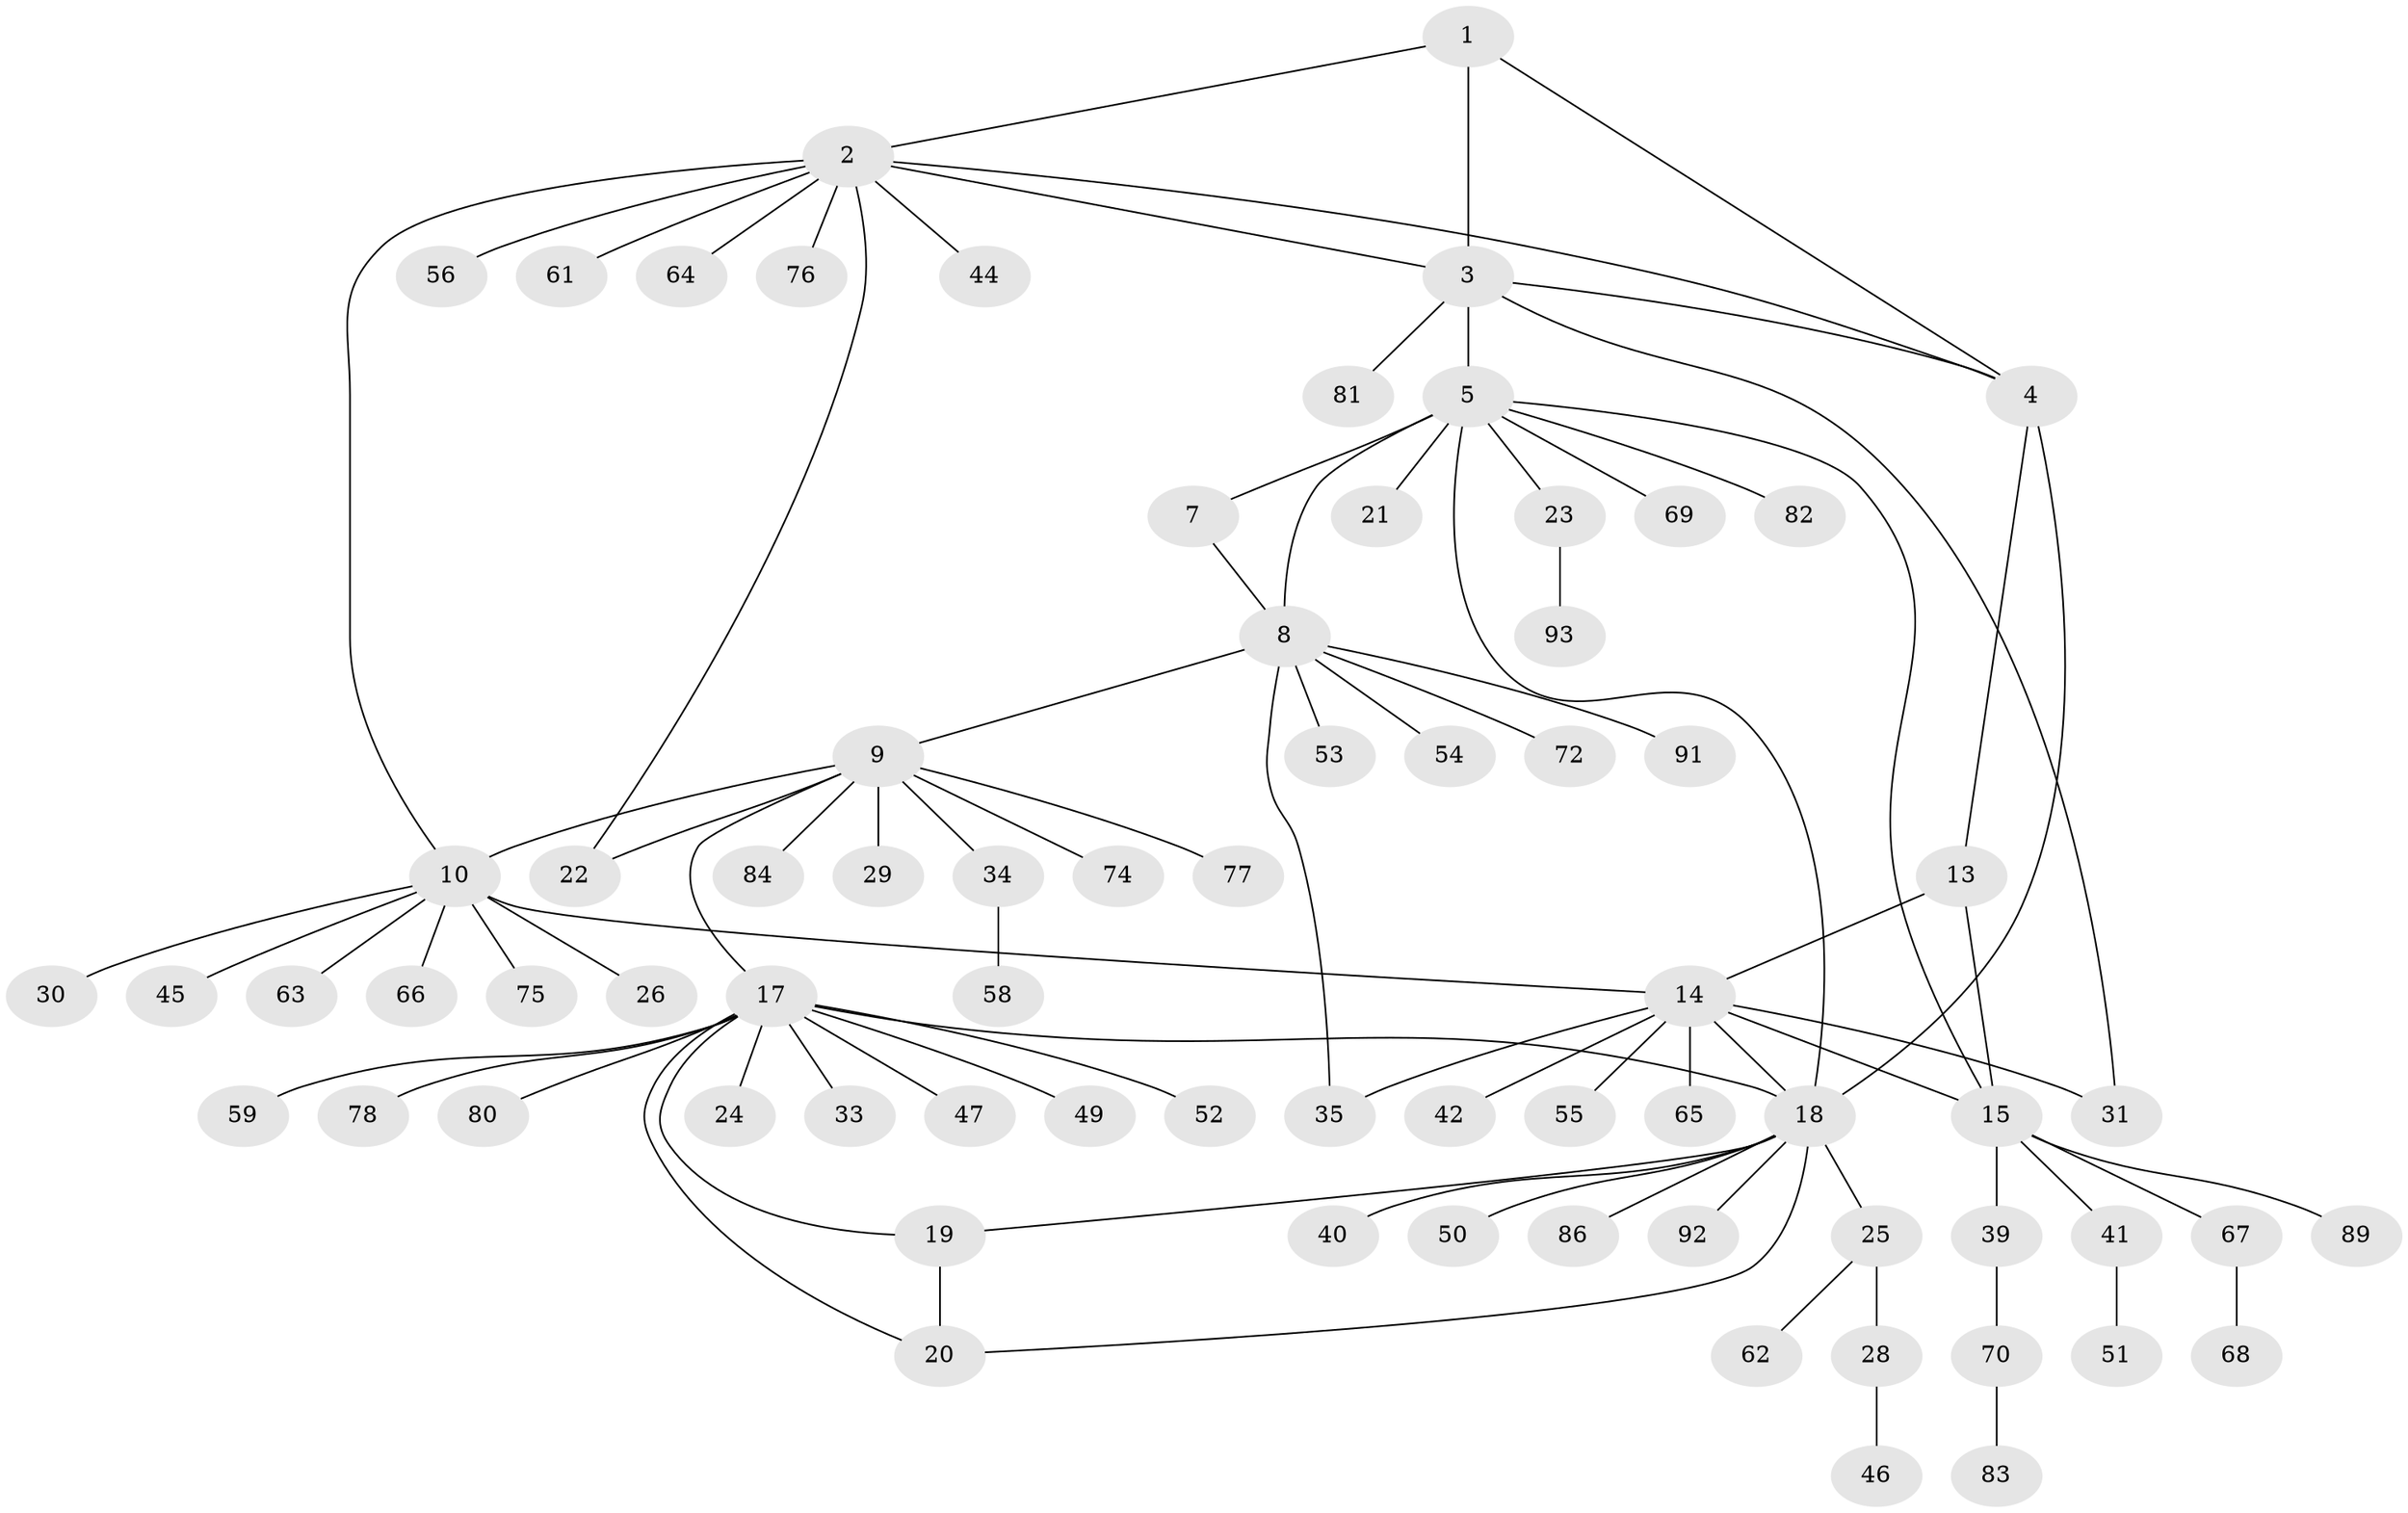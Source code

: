 // Generated by graph-tools (version 1.1) at 2025/52/02/27/25 19:52:16]
// undirected, 73 vertices, 89 edges
graph export_dot {
graph [start="1"]
  node [color=gray90,style=filled];
  1;
  2 [super="+60"];
  3 [super="+27"];
  4 [super="+57"];
  5 [super="+6"];
  7 [super="+88"];
  8 [super="+37"];
  9 [super="+11"];
  10 [super="+12"];
  13 [super="+73"];
  14 [super="+16"];
  15 [super="+43"];
  17 [super="+90"];
  18 [super="+32"];
  19 [super="+87"];
  20;
  21;
  22 [super="+36"];
  23 [super="+38"];
  24;
  25;
  26;
  28;
  29;
  30;
  31 [super="+85"];
  33;
  34 [super="+48"];
  35;
  39;
  40;
  41;
  42;
  44;
  45;
  46;
  47;
  49;
  50;
  51;
  52;
  53;
  54;
  55;
  56;
  58;
  59;
  61;
  62;
  63 [super="+79"];
  64;
  65;
  66;
  67;
  68 [super="+94"];
  69;
  70 [super="+71"];
  72;
  74;
  75;
  76;
  77;
  78;
  80;
  81;
  82;
  83;
  84;
  86;
  89;
  91;
  92;
  93;
  1 -- 2;
  1 -- 3;
  1 -- 4;
  2 -- 3;
  2 -- 4;
  2 -- 22;
  2 -- 44;
  2 -- 56;
  2 -- 61;
  2 -- 64;
  2 -- 76;
  2 -- 10;
  3 -- 4;
  3 -- 5;
  3 -- 31;
  3 -- 81;
  4 -- 13;
  4 -- 18;
  5 -- 7 [weight=2];
  5 -- 8 [weight=2];
  5 -- 15;
  5 -- 18;
  5 -- 69;
  5 -- 82;
  5 -- 21;
  5 -- 23;
  7 -- 8;
  8 -- 9;
  8 -- 35;
  8 -- 53;
  8 -- 54;
  8 -- 72;
  8 -- 91;
  9 -- 10 [weight=4];
  9 -- 22;
  9 -- 29;
  9 -- 34;
  9 -- 74;
  9 -- 77;
  9 -- 84;
  9 -- 17;
  10 -- 14;
  10 -- 30;
  10 -- 63;
  10 -- 66;
  10 -- 75;
  10 -- 26;
  10 -- 45;
  13 -- 14 [weight=2];
  13 -- 15;
  14 -- 15 [weight=2];
  14 -- 55;
  14 -- 65;
  14 -- 18;
  14 -- 35;
  14 -- 42;
  14 -- 31;
  15 -- 39;
  15 -- 41;
  15 -- 67;
  15 -- 89;
  17 -- 18;
  17 -- 19;
  17 -- 20;
  17 -- 24;
  17 -- 33;
  17 -- 47;
  17 -- 49;
  17 -- 52;
  17 -- 59;
  17 -- 78;
  17 -- 80;
  18 -- 19;
  18 -- 20;
  18 -- 25;
  18 -- 40;
  18 -- 50;
  18 -- 92;
  18 -- 86;
  19 -- 20;
  23 -- 93;
  25 -- 28;
  25 -- 62;
  28 -- 46;
  34 -- 58;
  39 -- 70;
  41 -- 51;
  67 -- 68;
  70 -- 83;
}
